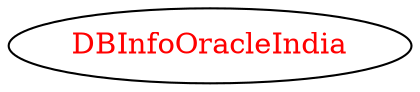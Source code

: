 digraph dependencyGraph {
 concentrate=true;
 ranksep="2.0";
 rankdir="LR"; 
 splines="ortho";
"DBInfoOracleIndia" [fontcolor="red"];
}